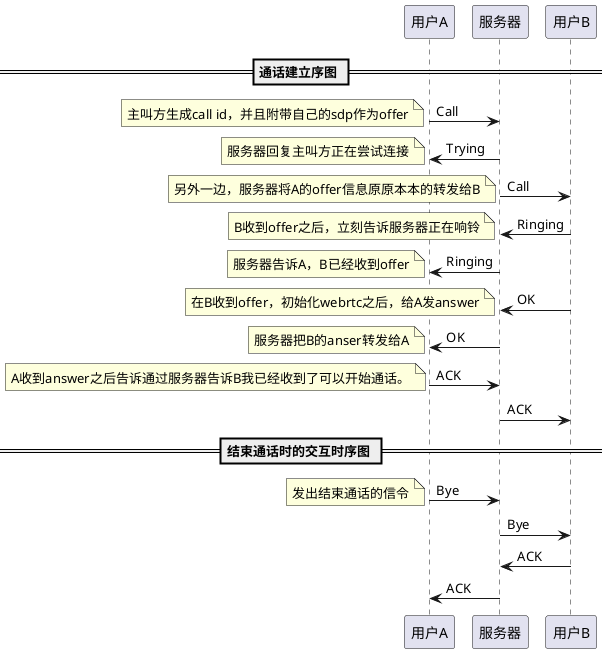 @startuml
== 通话建立序图 ==
用户A -> 服务器: Call
note left
主叫方生成call id，并且附带自己的sdp作为offer
end note
服务器-> 用户A: Trying
note left
服务器回复主叫方正在尝试连接
end note
服务器-> 用户B: Call
note left
另外一边，服务器将A的offer信息原原本本的转发给B
end note
用户B->服务器: Ringing
note left
B收到offer之后，立刻告诉服务器正在响铃
end note
服务器-> 用户A: Ringing
note left
服务器告诉A，B已经收到offer
end note
用户B -> 服务器: OK
note left
在B收到offer，初始化webrtc之后，给A发answer
end note
服务器-> 用户A: OK
note left
服务器把B的anser转发给A
end note
用户A -> 服务器: ACK
note left
A收到answer之后告诉通过服务器告诉B我已经收到了可以开始通话。
end note
服务器-> 用户B: ACK
== 结束通话时的交互时序图 ==
用户A -> 服务器: Bye
note left
发出结束通话的信令
end note
服务器-> 用户B: Bye
用户B -> 服务器: ACK
服务器-> 用户A: ACK

@enduml

